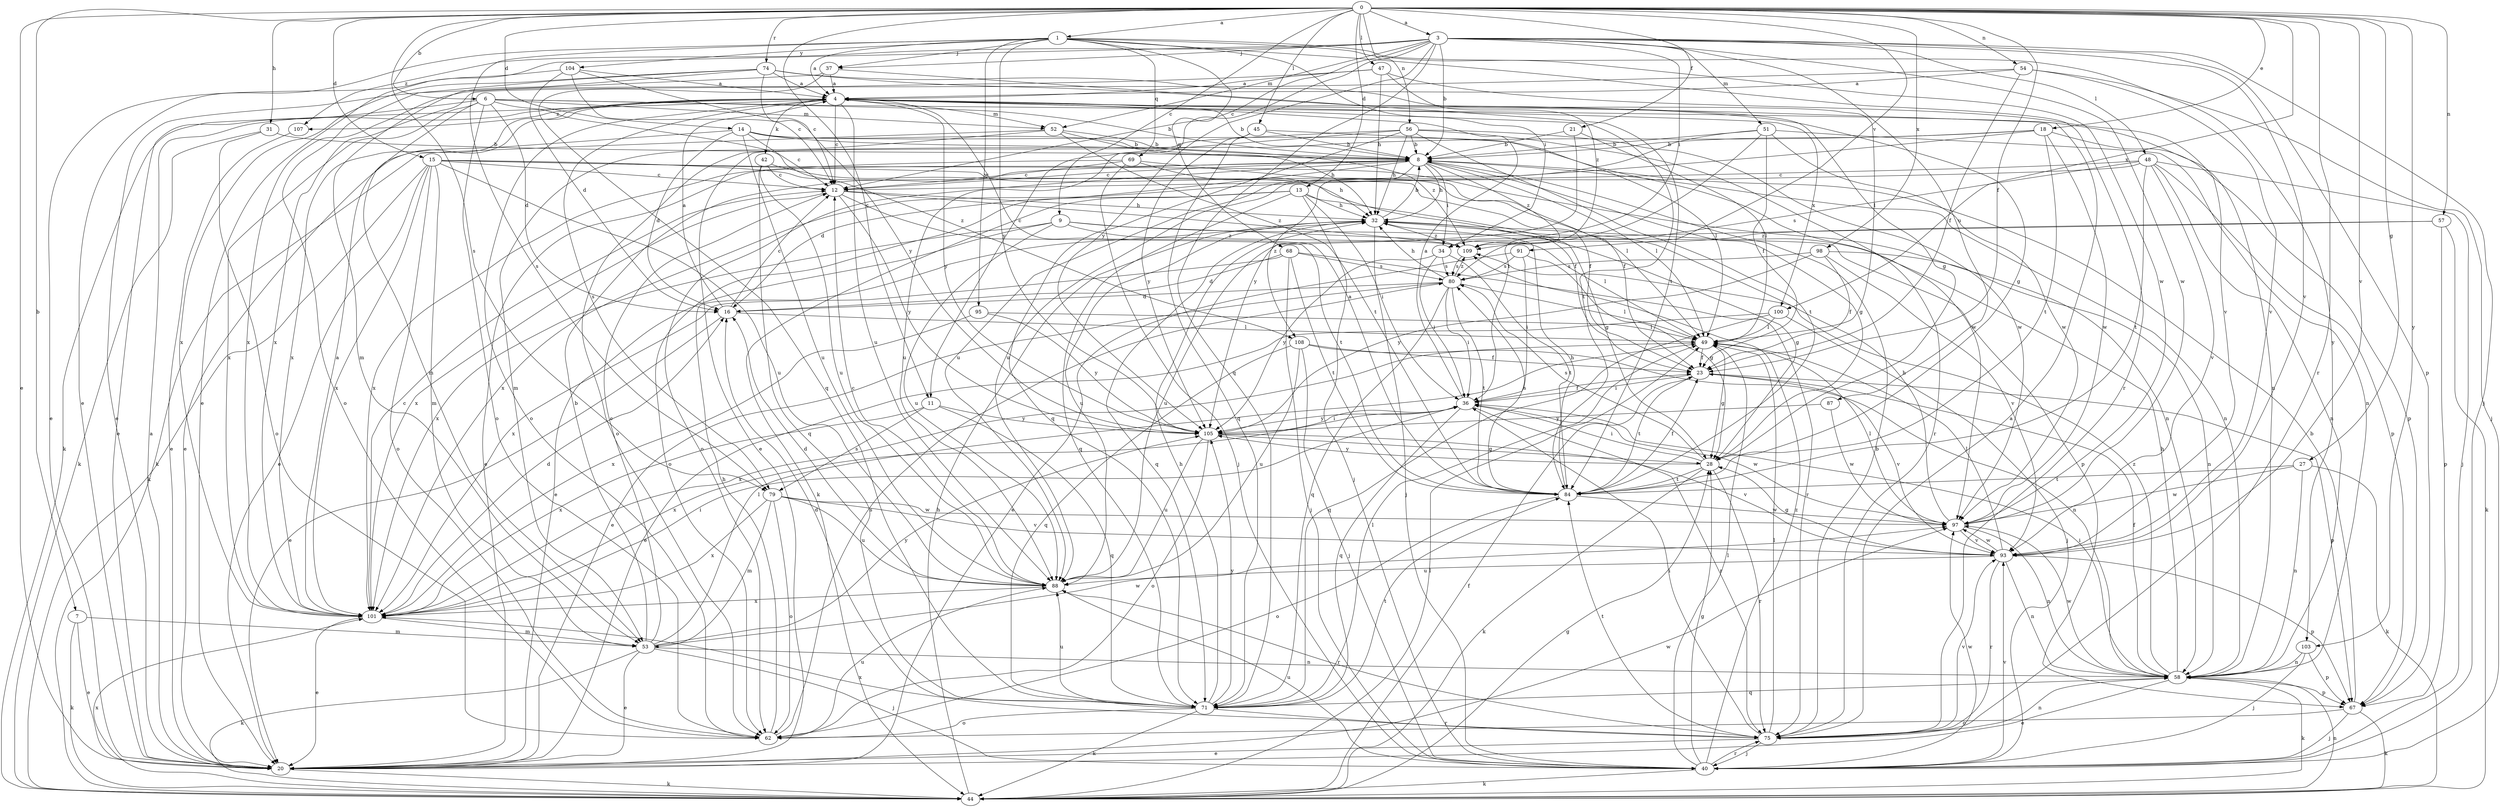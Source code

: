 strict digraph  {
0;
1;
3;
4;
6;
7;
8;
9;
11;
12;
13;
14;
15;
16;
18;
20;
21;
23;
27;
28;
31;
32;
34;
36;
37;
40;
42;
44;
45;
47;
48;
49;
51;
52;
53;
54;
56;
57;
58;
62;
67;
68;
69;
71;
74;
75;
79;
80;
84;
87;
88;
91;
93;
95;
97;
98;
100;
101;
103;
104;
105;
107;
108;
109;
0 -> 1  [label=a];
0 -> 3  [label=a];
0 -> 6  [label=b];
0 -> 7  [label=b];
0 -> 9  [label=c];
0 -> 11  [label=c];
0 -> 13  [label=d];
0 -> 14  [label=d];
0 -> 15  [label=d];
0 -> 18  [label=e];
0 -> 20  [label=e];
0 -> 21  [label=f];
0 -> 23  [label=f];
0 -> 27  [label=g];
0 -> 31  [label=h];
0 -> 45  [label=l];
0 -> 47  [label=l];
0 -> 54  [label=n];
0 -> 56  [label=n];
0 -> 57  [label=n];
0 -> 74  [label=r];
0 -> 75  [label=r];
0 -> 79  [label=s];
0 -> 91  [label=v];
0 -> 93  [label=v];
0 -> 98  [label=x];
0 -> 100  [label=x];
0 -> 103  [label=y];
1 -> 4  [label=a];
1 -> 20  [label=e];
1 -> 34  [label=i];
1 -> 37  [label=j];
1 -> 68  [label=q];
1 -> 69  [label=q];
1 -> 75  [label=r];
1 -> 79  [label=s];
1 -> 95  [label=w];
1 -> 97  [label=w];
1 -> 103  [label=y];
1 -> 104  [label=y];
1 -> 105  [label=y];
3 -> 8  [label=b];
3 -> 11  [label=c];
3 -> 12  [label=c];
3 -> 20  [label=e];
3 -> 34  [label=i];
3 -> 37  [label=j];
3 -> 40  [label=j];
3 -> 48  [label=l];
3 -> 51  [label=m];
3 -> 52  [label=m];
3 -> 67  [label=p];
3 -> 71  [label=q];
3 -> 87  [label=u];
3 -> 93  [label=v];
3 -> 97  [label=w];
3 -> 105  [label=y];
3 -> 107  [label=z];
4 -> 8  [label=b];
4 -> 12  [label=c];
4 -> 28  [label=g];
4 -> 42  [label=k];
4 -> 44  [label=k];
4 -> 52  [label=m];
4 -> 62  [label=o];
4 -> 79  [label=s];
4 -> 84  [label=t];
4 -> 88  [label=u];
4 -> 100  [label=x];
4 -> 101  [label=x];
4 -> 105  [label=y];
4 -> 107  [label=z];
6 -> 8  [label=b];
6 -> 16  [label=d];
6 -> 20  [label=e];
6 -> 52  [label=m];
6 -> 53  [label=m];
6 -> 58  [label=n];
6 -> 62  [label=o];
6 -> 101  [label=x];
6 -> 108  [label=z];
7 -> 20  [label=e];
7 -> 44  [label=k];
7 -> 53  [label=m];
8 -> 12  [label=c];
8 -> 16  [label=d];
8 -> 20  [label=e];
8 -> 28  [label=g];
8 -> 32  [label=h];
8 -> 34  [label=i];
8 -> 49  [label=l];
8 -> 58  [label=n];
8 -> 62  [label=o];
8 -> 108  [label=z];
8 -> 109  [label=z];
9 -> 20  [label=e];
9 -> 49  [label=l];
9 -> 67  [label=p];
9 -> 88  [label=u];
9 -> 101  [label=x];
9 -> 109  [label=z];
11 -> 71  [label=q];
11 -> 79  [label=s];
11 -> 101  [label=x];
11 -> 105  [label=y];
12 -> 32  [label=h];
12 -> 84  [label=t];
12 -> 101  [label=x];
12 -> 105  [label=y];
12 -> 109  [label=z];
13 -> 28  [label=g];
13 -> 32  [label=h];
13 -> 36  [label=i];
13 -> 40  [label=j];
13 -> 44  [label=k];
13 -> 62  [label=o];
13 -> 71  [label=q];
14 -> 8  [label=b];
14 -> 12  [label=c];
14 -> 16  [label=d];
14 -> 20  [label=e];
14 -> 88  [label=u];
14 -> 97  [label=w];
14 -> 109  [label=z];
15 -> 12  [label=c];
15 -> 20  [label=e];
15 -> 23  [label=f];
15 -> 44  [label=k];
15 -> 49  [label=l];
15 -> 53  [label=m];
15 -> 58  [label=n];
15 -> 62  [label=o];
15 -> 88  [label=u];
15 -> 101  [label=x];
16 -> 4  [label=a];
16 -> 12  [label=c];
16 -> 20  [label=e];
16 -> 49  [label=l];
18 -> 8  [label=b];
18 -> 20  [label=e];
18 -> 67  [label=p];
18 -> 84  [label=t];
18 -> 88  [label=u];
18 -> 97  [label=w];
20 -> 4  [label=a];
20 -> 44  [label=k];
20 -> 97  [label=w];
21 -> 8  [label=b];
21 -> 49  [label=l];
21 -> 105  [label=y];
23 -> 36  [label=i];
23 -> 67  [label=p];
23 -> 84  [label=t];
23 -> 93  [label=v];
27 -> 44  [label=k];
27 -> 58  [label=n];
27 -> 84  [label=t];
27 -> 97  [label=w];
28 -> 36  [label=i];
28 -> 44  [label=k];
28 -> 75  [label=r];
28 -> 80  [label=s];
28 -> 84  [label=t];
28 -> 105  [label=y];
31 -> 8  [label=b];
31 -> 44  [label=k];
31 -> 62  [label=o];
32 -> 8  [label=b];
32 -> 28  [label=g];
32 -> 40  [label=j];
32 -> 71  [label=q];
32 -> 88  [label=u];
32 -> 109  [label=z];
34 -> 36  [label=i];
34 -> 80  [label=s];
34 -> 84  [label=t];
34 -> 105  [label=y];
36 -> 4  [label=a];
36 -> 23  [label=f];
36 -> 71  [label=q];
36 -> 75  [label=r];
36 -> 97  [label=w];
36 -> 101  [label=x];
36 -> 105  [label=y];
37 -> 4  [label=a];
37 -> 20  [label=e];
37 -> 71  [label=q];
37 -> 84  [label=t];
40 -> 28  [label=g];
40 -> 44  [label=k];
40 -> 49  [label=l];
40 -> 75  [label=r];
40 -> 88  [label=u];
40 -> 93  [label=v];
40 -> 97  [label=w];
40 -> 109  [label=z];
42 -> 12  [label=c];
42 -> 23  [label=f];
42 -> 71  [label=q];
42 -> 88  [label=u];
44 -> 23  [label=f];
44 -> 28  [label=g];
44 -> 32  [label=h];
44 -> 49  [label=l];
44 -> 58  [label=n];
44 -> 101  [label=x];
45 -> 8  [label=b];
45 -> 49  [label=l];
45 -> 71  [label=q];
45 -> 105  [label=y];
47 -> 4  [label=a];
47 -> 32  [label=h];
47 -> 93  [label=v];
47 -> 101  [label=x];
47 -> 109  [label=z];
48 -> 12  [label=c];
48 -> 40  [label=j];
48 -> 58  [label=n];
48 -> 67  [label=p];
48 -> 80  [label=s];
48 -> 84  [label=t];
48 -> 93  [label=v];
48 -> 101  [label=x];
49 -> 23  [label=f];
49 -> 28  [label=g];
49 -> 101  [label=x];
51 -> 8  [label=b];
51 -> 23  [label=f];
51 -> 36  [label=i];
51 -> 58  [label=n];
51 -> 88  [label=u];
51 -> 97  [label=w];
52 -> 8  [label=b];
52 -> 32  [label=h];
52 -> 44  [label=k];
52 -> 53  [label=m];
52 -> 84  [label=t];
53 -> 8  [label=b];
53 -> 12  [label=c];
53 -> 20  [label=e];
53 -> 40  [label=j];
53 -> 44  [label=k];
53 -> 49  [label=l];
53 -> 58  [label=n];
53 -> 97  [label=w];
53 -> 105  [label=y];
54 -> 4  [label=a];
54 -> 23  [label=f];
54 -> 40  [label=j];
54 -> 93  [label=v];
54 -> 101  [label=x];
56 -> 8  [label=b];
56 -> 32  [label=h];
56 -> 62  [label=o];
56 -> 71  [label=q];
56 -> 75  [label=r];
56 -> 84  [label=t];
56 -> 88  [label=u];
56 -> 97  [label=w];
57 -> 44  [label=k];
57 -> 67  [label=p];
57 -> 88  [label=u];
57 -> 109  [label=z];
58 -> 20  [label=e];
58 -> 23  [label=f];
58 -> 32  [label=h];
58 -> 36  [label=i];
58 -> 44  [label=k];
58 -> 67  [label=p];
58 -> 71  [label=q];
58 -> 97  [label=w];
58 -> 109  [label=z];
62 -> 32  [label=h];
62 -> 80  [label=s];
62 -> 88  [label=u];
67 -> 8  [label=b];
67 -> 40  [label=j];
67 -> 44  [label=k];
67 -> 62  [label=o];
68 -> 16  [label=d];
68 -> 40  [label=j];
68 -> 75  [label=r];
68 -> 80  [label=s];
68 -> 84  [label=t];
68 -> 101  [label=x];
69 -> 12  [label=c];
69 -> 23  [label=f];
69 -> 32  [label=h];
69 -> 40  [label=j];
69 -> 101  [label=x];
71 -> 16  [label=d];
71 -> 32  [label=h];
71 -> 44  [label=k];
71 -> 49  [label=l];
71 -> 62  [label=o];
71 -> 75  [label=r];
71 -> 84  [label=t];
71 -> 88  [label=u];
71 -> 105  [label=y];
74 -> 4  [label=a];
74 -> 12  [label=c];
74 -> 28  [label=g];
74 -> 49  [label=l];
74 -> 53  [label=m];
74 -> 62  [label=o];
74 -> 101  [label=x];
75 -> 4  [label=a];
75 -> 8  [label=b];
75 -> 20  [label=e];
75 -> 36  [label=i];
75 -> 40  [label=j];
75 -> 49  [label=l];
75 -> 58  [label=n];
75 -> 84  [label=t];
75 -> 93  [label=v];
75 -> 101  [label=x];
79 -> 53  [label=m];
79 -> 62  [label=o];
79 -> 88  [label=u];
79 -> 93  [label=v];
79 -> 97  [label=w];
79 -> 101  [label=x];
80 -> 16  [label=d];
80 -> 20  [label=e];
80 -> 32  [label=h];
80 -> 36  [label=i];
80 -> 49  [label=l];
80 -> 71  [label=q];
80 -> 84  [label=t];
80 -> 109  [label=z];
84 -> 4  [label=a];
84 -> 23  [label=f];
84 -> 32  [label=h];
84 -> 62  [label=o];
84 -> 80  [label=s];
84 -> 97  [label=w];
87 -> 97  [label=w];
87 -> 105  [label=y];
88 -> 12  [label=c];
88 -> 16  [label=d];
88 -> 75  [label=r];
88 -> 101  [label=x];
91 -> 20  [label=e];
91 -> 28  [label=g];
91 -> 36  [label=i];
91 -> 80  [label=s];
93 -> 28  [label=g];
93 -> 49  [label=l];
93 -> 58  [label=n];
93 -> 67  [label=p];
93 -> 75  [label=r];
93 -> 88  [label=u];
93 -> 97  [label=w];
95 -> 49  [label=l];
95 -> 101  [label=x];
95 -> 105  [label=y];
97 -> 32  [label=h];
97 -> 49  [label=l];
97 -> 58  [label=n];
97 -> 93  [label=v];
98 -> 23  [label=f];
98 -> 58  [label=n];
98 -> 80  [label=s];
98 -> 93  [label=v];
98 -> 105  [label=y];
100 -> 20  [label=e];
100 -> 40  [label=j];
100 -> 49  [label=l];
100 -> 71  [label=q];
101 -> 4  [label=a];
101 -> 12  [label=c];
101 -> 16  [label=d];
101 -> 20  [label=e];
101 -> 36  [label=i];
101 -> 53  [label=m];
103 -> 40  [label=j];
103 -> 58  [label=n];
103 -> 67  [label=p];
104 -> 4  [label=a];
104 -> 12  [label=c];
104 -> 16  [label=d];
104 -> 20  [label=e];
104 -> 105  [label=y];
105 -> 28  [label=g];
105 -> 36  [label=i];
105 -> 62  [label=o];
105 -> 88  [label=u];
105 -> 93  [label=v];
107 -> 20  [label=e];
108 -> 23  [label=f];
108 -> 40  [label=j];
108 -> 58  [label=n];
108 -> 71  [label=q];
108 -> 88  [label=u];
109 -> 80  [label=s];
}
